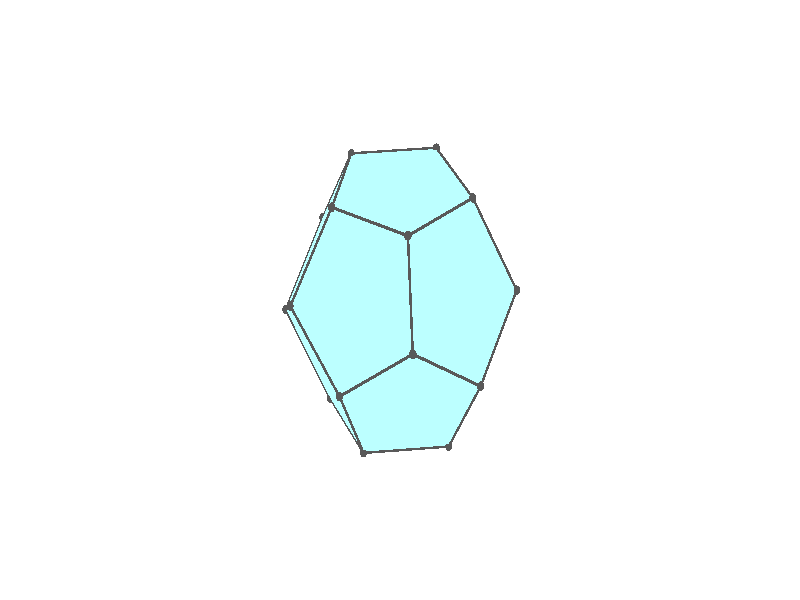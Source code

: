 #version 3.7;
global_settings{assumed_gamma 1.0}
camera{perspective location <18.750000000000000000000000, 10.825317547305481014063844, 12.499999999999996447286321> right <0.133333333333333331482962, -0.230940107675850353485814, -0.000000000000000000000000> up <-0.064951905283832905846353, -0.037499999999999998612221, 0.129903810567665811692706> direction <0.750000000000000111022302, 0.433012701892219298294151, 0.499999999999999944488849> sky <-0.433012701892219298294151, -0.249999999999999944488849, 0.866025403784438707610605> look_at <18.000000000000000000000000, 10.392304845413262270881205, 11.999999999999996447286321>}
light_source{<18.750000000000000000000000, 10.825317547305481014063844, 12.499999999999996447286321> rgb<1.0,1.0,1.0>}
background{rgb<1,1,1>}
union{union{object{union{sphere{<0.187592474085079868872938, 0.577350269189625620036566, -0.794645405802746562784478>,0.029999999999999998889777}sphere{<-0.491123473188422809965203, 0.356822089773089878850243, -0.794645405802746562784478>,0.029999999999999998889777}sphere{<-0.491123473188422865476355, -0.356822089773089767827940, -0.794645405802746562784478>,0.029999999999999998889777}sphere{<0.187592474085079730095060, -0.577350269189625620036566, -0.794645405802746562784478>,0.029999999999999998889777}sphere{<0.607061998206686048717984, -0.000000000000000148687307, -0.794645405802746562784478>,0.029999999999999998889777}} pigment{rgb<0.1,0.1,0.1>}}object{union{cylinder{<0.187592474085079868872938, 0.577350269189625620036566, -0.794645405802746562784478>,<-0.491123473188422809965203, 0.356822089773089878850243, -0.794645405802746562784478>,0.010000000000000000208167}cylinder{<-0.491123473188422809965203, 0.356822089773089878850243, -0.794645405802746562784478>,<-0.491123473188422865476355, -0.356822089773089767827940, -0.794645405802746562784478>,0.010000000000000000208167}cylinder{<-0.491123473188422865476355, -0.356822089773089767827940, -0.794645405802746562784478>,<0.187592474085079730095060, -0.577350269189625620036566, -0.794645405802746562784478>,0.010000000000000000208167}cylinder{<0.187592474085079730095060, -0.577350269189625620036566, -0.794645405802746562784478>,<0.607061998206686048717984, -0.000000000000000148687307, -0.794645405802746562784478>,0.010000000000000000208167}cylinder{<0.607061998206686048717984, -0.000000000000000148687307, -0.794645405802746562784478>,<0.187592474085079868872938, 0.577350269189625620036566, -0.794645405802746562784478>,0.010000000000000000208167}} pigment{rgb<0.1,0.1,0.1>}}object{polygon{5.000000000000000000000000,<0.187592474085079868872938, 0.577350269189625620036566, -0.794645405802746562784478>,<-0.491123473188422809965203, 0.356822089773089878850243, -0.794645405802746562784478>,<-0.491123473188422865476355, -0.356822089773089767827940, -0.794645405802746562784478>,<0.187592474085079730095060, -0.577350269189625620036566, -0.794645405802746562784478>,<0.607061998206686048717984, -0.000000000000000148687307, -0.794645405802746562784478>} pigment{rgbft<0.5,1.0,1.0,0.1,0.1>}}}union{object{union{sphere{<0.982246946405437304505881, -0.000000000020773494036064, -0.187583407613730823726428>,0.029999999999999998889777}sphere{<0.794654472338027551003847, -0.577350269223237400062487, 0.187601540545507594615060>,0.029999999999999998889777}sphere{<0.303530999131934098311802, -0.934172358983488382300209, -0.187583407613731295571213>,0.029999999999999998889777}sphere{<0.187592474085079674583909, -0.577350269189625509014263, -0.794645405802746673806780>,0.029999999999999998889777}sphere{<0.607061998206686048717984, -0.000000000000000222044605, -0.794645405802746562784478>,0.029999999999999998889777}} pigment{rgb<0.1,0.1,0.1>}}object{union{cylinder{<0.982246946405437304505881, -0.000000000020773494036064, -0.187583407613730823726428>,<0.794654472338027551003847, -0.577350269223237400062487, 0.187601540545507594615060>,0.010000000000000000208167}cylinder{<0.794654472338027551003847, -0.577350269223237400062487, 0.187601540545507594615060>,<0.303530999131934098311802, -0.934172358983488382300209, -0.187583407613731295571213>,0.010000000000000000208167}cylinder{<0.303530999131934098311802, -0.934172358983488382300209, -0.187583407613731295571213>,<0.187592474085079674583909, -0.577350269189625509014263, -0.794645405802746673806780>,0.010000000000000000208167}cylinder{<0.187592474085079674583909, -0.577350269189625509014263, -0.794645405802746673806780>,<0.607061998206686048717984, -0.000000000000000222044605, -0.794645405802746562784478>,0.010000000000000000208167}cylinder{<0.607061998206686048717984, -0.000000000000000222044605, -0.794645405802746562784478>,<0.982246946405437304505881, -0.000000000020773494036064, -0.187583407613730823726428>,0.010000000000000000208167}} pigment{rgb<0.1,0.1,0.1>}}object{polygon{5.000000000000000000000000,<0.982246946405437304505881, -0.000000000020773494036064, -0.187583407613730823726428>,<0.794654472338027551003847, -0.577350269223237400062487, 0.187601540545507594615060>,<0.303530999131934098311802, -0.934172358983488382300209, -0.187583407613731295571213>,<0.187592474085079674583909, -0.577350269189625509014263, -0.794645405802746673806780>,<0.607061998206686048717984, -0.000000000000000222044605, -0.794645405802746562784478>} pigment{rgbft<0.5,1.0,1.0,0.1,0.1>}}}union{object{union{sphere{<0.982246946405437193483579, -0.000000000020773521791639, -0.187583407613730768215277>,0.029999999999999998889777}sphere{<0.794654472338027551003847, -0.577350269223237289040185, 0.187601540545507594615060>,0.029999999999999998889777}sphere{<0.491123473298616941562500, -0.356822089827474431267262, 0.794663538791705814645638>,0.029999999999999998889777}sphere{<0.491123473320459136282068, 0.356822089718704993366316, 0.794663538827047433166229>,0.029999999999999998889777}sphere{<0.794654472373368947479833, 0.577350269156013728988341, 0.187601540602691241321764>,0.029999999999999998889777}} pigment{rgb<0.1,0.1,0.1>}}object{union{cylinder{<0.982246946405437193483579, -0.000000000020773521791639, -0.187583407613730768215277>,<0.794654472338027551003847, -0.577350269223237289040185, 0.187601540545507594615060>,0.010000000000000000208167}cylinder{<0.794654472338027551003847, -0.577350269223237289040185, 0.187601540545507594615060>,<0.491123473298616941562500, -0.356822089827474431267262, 0.794663538791705814645638>,0.010000000000000000208167}cylinder{<0.491123473298616941562500, -0.356822089827474431267262, 0.794663538791705814645638>,<0.491123473320459136282068, 0.356822089718704993366316, 0.794663538827047433166229>,0.010000000000000000208167}cylinder{<0.491123473320459136282068, 0.356822089718704993366316, 0.794663538827047433166229>,<0.794654472373368947479833, 0.577350269156013728988341, 0.187601540602691241321764>,0.010000000000000000208167}cylinder{<0.794654472373368947479833, 0.577350269156013728988341, 0.187601540602691241321764>,<0.982246946405437193483579, -0.000000000020773521791639, -0.187583407613730768215277>,0.010000000000000000208167}} pigment{rgb<0.1,0.1,0.1>}}object{polygon{5.000000000000000000000000,<0.982246946405437193483579, -0.000000000020773521791639, -0.187583407613730768215277>,<0.794654472338027551003847, -0.577350269223237289040185, 0.187601540545507594615060>,<0.491123473298616941562500, -0.356822089827474431267262, 0.794663538791705814645638>,<0.491123473320459136282068, 0.356822089718704993366316, 0.794663538827047433166229>,<0.794654472373368947479833, 0.577350269156013728988341, 0.187601540602691241321764>} pigment{rgbft<0.5,1.0,1.0,0.1,0.1>}}}union{object{union{sphere{<0.491123473274196753468601, -0.356822089861085989248579, 0.794663538791705925667941>,0.029999999999999998889777}sphere{<0.794654472338027328959242, -0.577350269223237400062487, 0.187601540545507650126211>,0.029999999999999998889777}sphere{<0.303530999131934098311802, -0.934172358983488160255604, -0.187583407613731323326789>,0.029999999999999998889777}sphere{<-0.303530999046160543386463, -0.934172359029937893204476, 0.187601540602689853542984>,0.029999999999999998889777}sphere{<-0.187592473992556629802664, -0.577350269298394280781395, 0.794663538827046322943204>,0.029999999999999998889777}} pigment{rgb<0.1,0.1,0.1>}}object{union{cylinder{<0.491123473274196753468601, -0.356822089861085989248579, 0.794663538791705925667941>,<0.794654472338027328959242, -0.577350269223237400062487, 0.187601540545507650126211>,0.010000000000000000208167}cylinder{<0.794654472338027328959242, -0.577350269223237400062487, 0.187601540545507650126211>,<0.303530999131934098311802, -0.934172358983488160255604, -0.187583407613731323326789>,0.010000000000000000208167}cylinder{<0.303530999131934098311802, -0.934172358983488160255604, -0.187583407613731323326789>,<-0.303530999046160543386463, -0.934172359029937893204476, 0.187601540602689853542984>,0.010000000000000000208167}cylinder{<-0.303530999046160543386463, -0.934172359029937893204476, 0.187601540602689853542984>,<-0.187592473992556629802664, -0.577350269298394280781395, 0.794663538827046322943204>,0.010000000000000000208167}cylinder{<-0.187592473992556629802664, -0.577350269298394280781395, 0.794663538827046322943204>,<0.491123473274196753468601, -0.356822089861085989248579, 0.794663538791705925667941>,0.010000000000000000208167}} pigment{rgb<0.1,0.1,0.1>}}object{polygon{5.000000000000000000000000,<0.491123473274196753468601, -0.356822089861085989248579, 0.794663538791705925667941>,<0.794654472338027328959242, -0.577350269223237400062487, 0.187601540545507650126211>,<0.303530999131934098311802, -0.934172358983488160255604, -0.187583407613731323326789>,<-0.303530999046160543386463, -0.934172359029937893204476, 0.187601540602689853542984>,<-0.187592473992556629802664, -0.577350269298394280781395, 0.794663538827046322943204>} pigment{rgbft<0.5,1.0,1.0,0.1,0.1>}}}union{object{union{sphere{<-0.794654472280845070031319, -0.577350269264782722800078, -0.187583407578390093384257>,0.029999999999999998889777}sphere{<-0.303530999068002238505670, -0.934172359029938004226779, 0.187601540567349373000994>,0.029999999999999998889777}sphere{<0.303530999131934153822954, -0.934172358983488382300209, -0.187583407613731295571213>,0.029999999999999998889777}sphere{<0.187592474085079646828333, -0.577350269189625509014263, -0.794645405802746673806780>,0.029999999999999998889777}sphere{<-0.491123473199343740791534, -0.356822089806700937231199, -0.794645405780904812154120>,0.029999999999999998889777}} pigment{rgb<0.1,0.1,0.1>}}object{union{cylinder{<-0.794654472280845070031319, -0.577350269264782722800078, -0.187583407578390093384257>,<-0.303530999068002238505670, -0.934172359029938004226779, 0.187601540567349373000994>,0.010000000000000000208167}cylinder{<-0.303530999068002238505670, -0.934172359029938004226779, 0.187601540567349373000994>,<0.303530999131934153822954, -0.934172358983488382300209, -0.187583407613731295571213>,0.010000000000000000208167}cylinder{<0.303530999131934153822954, -0.934172358983488382300209, -0.187583407613731295571213>,<0.187592474085079646828333, -0.577350269189625509014263, -0.794645405802746673806780>,0.010000000000000000208167}cylinder{<0.187592474085079646828333, -0.577350269189625509014263, -0.794645405802746673806780>,<-0.491123473199343740791534, -0.356822089806700937231199, -0.794645405780904812154120>,0.010000000000000000208167}cylinder{<-0.491123473199343740791534, -0.356822089806700937231199, -0.794645405780904812154120>,<-0.794654472280845070031319, -0.577350269264782722800078, -0.187583407578390093384257>,0.010000000000000000208167}} pigment{rgb<0.1,0.1,0.1>}}object{polygon{5.000000000000000000000000,<-0.794654472280845070031319, -0.577350269264782722800078, -0.187583407578390093384257>,<-0.303530999068002238505670, -0.934172359029938004226779, 0.187601540567349373000994>,<0.303530999131934153822954, -0.934172358983488382300209, -0.187583407613731295571213>,<0.187592474085079646828333, -0.577350269189625509014263, -0.794645405802746673806780>,<-0.491123473199343740791534, -0.356822089806700937231199, -0.794645405780904812154120>} pigment{rgbft<0.5,1.0,1.0,0.1,0.1>}}}union{object{union{sphere{<0.982246946405437304505881, -0.000000000020773494036064, -0.187583407613730823726428>,0.029999999999999998889777}sphere{<0.794654472366619790690834, 0.577350269176786667912893, 0.187601540567349761579052>,0.029999999999999998889777}sphere{<0.303530999178197258281386, 0.934172358975553618343213, -0.187583407578389926850804>,0.029999999999999998889777}sphere{<0.187592474113671858759744, 0.577350269210398558961117, -0.794645405780904479087212>,0.029999999999999998889777}sphere{<0.607061998206686048717984, -0.000000000000000222044605, -0.794645405802746562784478>,0.029999999999999998889777}} pigment{rgb<0.1,0.1,0.1>}}object{union{cylinder{<0.982246946405437304505881, -0.000000000020773494036064, -0.187583407613730823726428>,<0.794654472366619790690834, 0.577350269176786667912893, 0.187601540567349761579052>,0.010000000000000000208167}cylinder{<0.794654472366619790690834, 0.577350269176786667912893, 0.187601540567349761579052>,<0.303530999178197258281386, 0.934172358975553618343213, -0.187583407578389926850804>,0.010000000000000000208167}cylinder{<0.303530999178197258281386, 0.934172358975553618343213, -0.187583407578389926850804>,<0.187592474113671858759744, 0.577350269210398558961117, -0.794645405780904479087212>,0.010000000000000000208167}cylinder{<0.187592474113671858759744, 0.577350269210398558961117, -0.794645405780904479087212>,<0.607061998206686048717984, -0.000000000000000222044605, -0.794645405802746562784478>,0.010000000000000000208167}cylinder{<0.607061998206686048717984, -0.000000000000000222044605, -0.794645405802746562784478>,<0.982246946405437304505881, -0.000000000020773494036064, -0.187583407613730823726428>,0.010000000000000000208167}} pigment{rgb<0.1,0.1,0.1>}}object{polygon{5.000000000000000000000000,<0.982246946405437304505881, -0.000000000020773494036064, -0.187583407613730823726428>,<0.794654472366619790690834, 0.577350269176786667912893, 0.187601540567349761579052>,<0.303530999178197258281386, 0.934172358975553618343213, -0.187583407578389926850804>,<0.187592474113671858759744, 0.577350269210398558961117, -0.794645405780904479087212>,<0.607061998206686048717984, -0.000000000000000222044605, -0.794645405802746562784478>} pigment{rgbft<0.5,1.0,1.0,0.1,0.1>}}}union{object{union{sphere{<-0.794654472327106953244424, 0.577350269189625620036566, -0.187583407613730990259882>,0.029999999999999998889777}sphere{<-0.491123473188422865476355, 0.356822089773089878850243, -0.794645405802746562784478>,0.029999999999999998889777}sphere{<-0.491123473188422809965203, -0.356822089773089767827940, -0.794645405802746562784478>,0.029999999999999998889777}sphere{<-0.794654472327106842222122, -0.577350269189625620036566, -0.187583407613731129037760>,0.029999999999999998889777}sphere{<-0.982246946434028767036750, -0.000000000000000148684933, 0.187601540545507650126211>,0.029999999999999998889777}} pigment{rgb<0.1,0.1,0.1>}}object{union{cylinder{<-0.794654472327106953244424, 0.577350269189625620036566, -0.187583407613730990259882>,<-0.491123473188422865476355, 0.356822089773089878850243, -0.794645405802746562784478>,0.010000000000000000208167}cylinder{<-0.491123473188422865476355, 0.356822089773089878850243, -0.794645405802746562784478>,<-0.491123473188422809965203, -0.356822089773089767827940, -0.794645405802746562784478>,0.010000000000000000208167}cylinder{<-0.491123473188422809965203, -0.356822089773089767827940, -0.794645405802746562784478>,<-0.794654472327106842222122, -0.577350269189625620036566, -0.187583407613731129037760>,0.010000000000000000208167}cylinder{<-0.794654472327106842222122, -0.577350269189625620036566, -0.187583407613731129037760>,<-0.982246946434028767036750, -0.000000000000000148684933, 0.187601540545507650126211>,0.010000000000000000208167}cylinder{<-0.982246946434028767036750, -0.000000000000000148684933, 0.187601540545507650126211>,<-0.794654472327106953244424, 0.577350269189625620036566, -0.187583407613730990259882>,0.010000000000000000208167}} pigment{rgb<0.1,0.1,0.1>}}object{polygon{5.000000000000000000000000,<-0.794654472327106953244424, 0.577350269189625620036566, -0.187583407613730990259882>,<-0.491123473188422865476355, 0.356822089773089878850243, -0.794645405802746562784478>,<-0.491123473188422809965203, -0.356822089773089767827940, -0.794645405802746562784478>,<-0.794654472327106842222122, -0.577350269189625620036566, -0.187583407613731129037760>,<-0.982246946434028767036750, -0.000000000000000148684933, 0.187601540545507650126211>} pigment{rgbft<0.5,1.0,1.0,0.1,0.1>}}}union{object{union{sphere{<-0.794654472327107064266727, 0.577350269189625731058868, -0.187583407613731045771033>,0.029999999999999998889777}sphere{<-0.303530999189117411951599, 0.934172358983488382300209, 0.187601540602690658454677>,0.029999999999999998889777}sphere{<-0.187592474223865768312436, 0.577350269223236622906370, 0.794663538827047100099321>,0.029999999999999998889777}sphere{<-0.607061998327801499719669, 0.000000000020772661368795, 0.794663538791706147712546>,0.029999999999999998889777}sphere{<-0.982246946434028878059053, -0.000000000000000138777878, 0.187601540545507761148514>,0.029999999999999998889777}} pigment{rgb<0.1,0.1,0.1>}}object{union{cylinder{<-0.794654472327107064266727, 0.577350269189625731058868, -0.187583407613731045771033>,<-0.303530999189117411951599, 0.934172358983488382300209, 0.187601540602690658454677>,0.010000000000000000208167}cylinder{<-0.303530999189117411951599, 0.934172358983488382300209, 0.187601540602690658454677>,<-0.187592474223865768312436, 0.577350269223236622906370, 0.794663538827047100099321>,0.010000000000000000208167}cylinder{<-0.187592474223865768312436, 0.577350269223236622906370, 0.794663538827047100099321>,<-0.607061998327801499719669, 0.000000000020772661368795, 0.794663538791706147712546>,0.010000000000000000208167}cylinder{<-0.607061998327801499719669, 0.000000000020772661368795, 0.794663538791706147712546>,<-0.982246946434028878059053, -0.000000000000000138777878, 0.187601540545507761148514>,0.010000000000000000208167}cylinder{<-0.982246946434028878059053, -0.000000000000000138777878, 0.187601540545507761148514>,<-0.794654472327107064266727, 0.577350269189625731058868, -0.187583407613731045771033>,0.010000000000000000208167}} pigment{rgb<0.1,0.1,0.1>}}object{polygon{5.000000000000000000000000,<-0.794654472327107064266727, 0.577350269189625731058868, -0.187583407613731045771033>,<-0.303530999189117411951599, 0.934172358983488382300209, 0.187601540602690658454677>,<-0.187592474223865768312436, 0.577350269223236622906370, 0.794663538827047100099321>,<-0.607061998327801499719669, 0.000000000020772661368795, 0.794663538791706147712546>,<-0.982246946434028878059053, -0.000000000000000138777878, 0.187601540545507761148514>} pigment{rgbft<0.5,1.0,1.0,0.1,0.1>}}}union{object{union{sphere{<-0.794654472327107175289029, 0.577350269189625731058868, -0.187583407613731240060062>,0.029999999999999998889777}sphere{<-0.303530999189117411951599, 0.934172358983488271277906, 0.187601540602690713965828>,0.029999999999999998889777}sphere{<0.303530999046160210319556, 0.934172359029938004226779, -0.187583407521207168322519>,0.029999999999999998889777}sphere{<0.187592474096001049499449, 0.577350269264782944844683, -0.794645405745563970789647>,0.029999999999999998889777}sphere{<-0.491123473164002954938212, 0.356822089806701381320408, -0.794645405802747117895990>,0.029999999999999998889777}} pigment{rgb<0.1,0.1,0.1>}}object{union{cylinder{<-0.794654472327107175289029, 0.577350269189625731058868, -0.187583407613731240060062>,<-0.303530999189117411951599, 0.934172358983488271277906, 0.187601540602690713965828>,0.010000000000000000208167}cylinder{<-0.303530999189117411951599, 0.934172358983488271277906, 0.187601540602690713965828>,<0.303530999046160210319556, 0.934172359029938004226779, -0.187583407521207168322519>,0.010000000000000000208167}cylinder{<0.303530999046160210319556, 0.934172359029938004226779, -0.187583407521207168322519>,<0.187592474096001049499449, 0.577350269264782944844683, -0.794645405745563970789647>,0.010000000000000000208167}cylinder{<0.187592474096001049499449, 0.577350269264782944844683, -0.794645405745563970789647>,<-0.491123473164002954938212, 0.356822089806701381320408, -0.794645405802747117895990>,0.010000000000000000208167}cylinder{<-0.491123473164002954938212, 0.356822089806701381320408, -0.794645405802747117895990>,<-0.794654472327107175289029, 0.577350269189625731058868, -0.187583407613731240060062>,0.010000000000000000208167}} pigment{rgb<0.1,0.1,0.1>}}object{polygon{5.000000000000000000000000,<-0.794654472327107175289029, 0.577350269189625731058868, -0.187583407613731240060062>,<-0.303530999189117411951599, 0.934172358983488271277906, 0.187601540602690713965828>,<0.303530999046160210319556, 0.934172359029938004226779, -0.187583407521207168322519>,<0.187592474096001049499449, 0.577350269264782944844683, -0.794645405745563970789647>,<-0.491123473164002954938212, 0.356822089806701381320408, -0.794645405802747117895990>} pigment{rgbft<0.5,1.0,1.0,0.1,0.1>}}}union{object{union{sphere{<0.303530999068002294016821, 0.934172359029938226271383, -0.187583407485865910624412>,0.029999999999999998889777}sphere{<-0.303530999189117300929297, 0.934172358983488271277906, 0.187601540602690658454677>,0.029999999999999998889777}sphere{<-0.187592474223865685045709, 0.577350269223236622906370, 0.794663538827047100099321>,0.029999999999999998889777}sphere{<0.491123473067307525496972, 0.356822089861084990047857, 0.794663538919571310614742>,0.029999999999999998889777}sphere{<0.794654472234583297840516, 0.577350269298393836692185, 0.187601540752397905054139>,0.029999999999999998889777}} pigment{rgb<0.1,0.1,0.1>}}object{union{cylinder{<0.303530999068002294016821, 0.934172359029938226271383, -0.187583407485865910624412>,<-0.303530999189117300929297, 0.934172358983488271277906, 0.187601540602690658454677>,0.010000000000000000208167}cylinder{<-0.303530999189117300929297, 0.934172358983488271277906, 0.187601540602690658454677>,<-0.187592474223865685045709, 0.577350269223236622906370, 0.794663538827047100099321>,0.010000000000000000208167}cylinder{<-0.187592474223865685045709, 0.577350269223236622906370, 0.794663538827047100099321>,<0.491123473067307525496972, 0.356822089861084990047857, 0.794663538919571310614742>,0.010000000000000000208167}cylinder{<0.491123473067307525496972, 0.356822089861084990047857, 0.794663538919571310614742>,<0.794654472234583297840516, 0.577350269298393836692185, 0.187601540752397905054139>,0.010000000000000000208167}cylinder{<0.794654472234583297840516, 0.577350269298393836692185, 0.187601540752397905054139>,<0.303530999068002294016821, 0.934172359029938226271383, -0.187583407485865910624412>,0.010000000000000000208167}} pigment{rgb<0.1,0.1,0.1>}}object{polygon{5.000000000000000000000000,<0.303530999068002294016821, 0.934172359029938226271383, -0.187583407485865910624412>,<-0.303530999189117300929297, 0.934172358983488271277906, 0.187601540602690658454677>,<-0.187592474223865685045709, 0.577350269223236622906370, 0.794663538827047100099321>,<0.491123473067307525496972, 0.356822089861084990047857, 0.794663538919571310614742>,<0.794654472234583297840516, 0.577350269298393836692185, 0.187601540752397905054139>} pigment{rgbft<0.5,1.0,1.0,0.1,0.1>}}}union{object{union{sphere{<0.491123473078228511834453, -0.356822089718705659500131, 0.794663538976754235676481>,0.029999999999999998889777}sphere{<0.491123473056386372626037, 0.356822089827473987178053, 0.794663538941413061245100>,0.029999999999999998889777}sphere{<-0.187592474223865879334738, 0.577350269223236511884068, 0.794663538827046989077019>,0.029999999999999998889777}sphere{<-0.607061998327801610741972, 0.000000000020772689124371, 0.794663538791706036690243>,0.029999999999999998889777}sphere{<-0.187592474188524815925661, -0.577350269156014506144459, 0.794663538884230136183362>,0.029999999999999998889777}} pigment{rgb<0.1,0.1,0.1>}}object{union{cylinder{<0.491123473078228511834453, -0.356822089718705659500131, 0.794663538976754235676481>,<0.491123473056386372626037, 0.356822089827473987178053, 0.794663538941413061245100>,0.010000000000000000208167}cylinder{<0.491123473056386372626037, 0.356822089827473987178053, 0.794663538941413061245100>,<-0.187592474223865879334738, 0.577350269223236511884068, 0.794663538827046989077019>,0.010000000000000000208167}cylinder{<-0.187592474223865879334738, 0.577350269223236511884068, 0.794663538827046989077019>,<-0.607061998327801610741972, 0.000000000020772689124371, 0.794663538791706036690243>,0.010000000000000000208167}cylinder{<-0.607061998327801610741972, 0.000000000020772689124371, 0.794663538791706036690243>,<-0.187592474188524815925661, -0.577350269156014506144459, 0.794663538884230136183362>,0.010000000000000000208167}cylinder{<-0.187592474188524815925661, -0.577350269156014506144459, 0.794663538884230136183362>,<0.491123473078228511834453, -0.356822089718705659500131, 0.794663538976754235676481>,0.010000000000000000208167}} pigment{rgb<0.1,0.1,0.1>}}object{polygon{5.000000000000000000000000,<0.491123473078228511834453, -0.356822089718705659500131, 0.794663538976754235676481>,<0.491123473056386372626037, 0.356822089827473987178053, 0.794663538941413061245100>,<-0.187592474223865879334738, 0.577350269223236511884068, 0.794663538827046989077019>,<-0.607061998327801610741972, 0.000000000020772689124371, 0.794663538791706036690243>,<-0.187592474188524815925661, -0.577350269156014506144459, 0.794663538884230136183362>} pigment{rgbft<0.5,1.0,1.0,0.1,0.1>}}}union{object{union{sphere{<-0.794654472320357463388518, -0.577350269210398781005722, -0.187583407578390343184438>,0.029999999999999998889777}sphere{<-0.303530999178196259080664, -0.934172358975553951410120, 0.187601540659873139427205>,0.029999999999999998889777}sphere{<-0.187592474217116139678652, -0.577350269176787445069010, 0.794663538862387830441492>,0.029999999999999998889777}sphere{<-0.607061998327801499719669, 0.000000000020772661368795, 0.794663538791706147712546>,0.029999999999999998889777}sphere{<-0.982246946434028878059053, -0.000000000000000138777878, 0.187601540545507761148514>,0.029999999999999998889777}} pigment{rgb<0.1,0.1,0.1>}}object{union{cylinder{<-0.794654472320357463388518, -0.577350269210398781005722, -0.187583407578390343184438>,<-0.303530999178196259080664, -0.934172358975553951410120, 0.187601540659873139427205>,0.010000000000000000208167}cylinder{<-0.303530999178196259080664, -0.934172358975553951410120, 0.187601540659873139427205>,<-0.187592474217116139678652, -0.577350269176787445069010, 0.794663538862387830441492>,0.010000000000000000208167}cylinder{<-0.187592474217116139678652, -0.577350269176787445069010, 0.794663538862387830441492>,<-0.607061998327801499719669, 0.000000000020772661368795, 0.794663538791706147712546>,0.010000000000000000208167}cylinder{<-0.607061998327801499719669, 0.000000000020772661368795, 0.794663538791706147712546>,<-0.982246946434028878059053, -0.000000000000000138777878, 0.187601540545507761148514>,0.010000000000000000208167}cylinder{<-0.982246946434028878059053, -0.000000000000000138777878, 0.187601540545507761148514>,<-0.794654472320357463388518, -0.577350269210398781005722, -0.187583407578390343184438>,0.010000000000000000208167}} pigment{rgb<0.1,0.1,0.1>}}object{polygon{5.000000000000000000000000,<-0.794654472320357463388518, -0.577350269210398781005722, -0.187583407578390343184438>,<-0.303530999178196259080664, -0.934172358975553951410120, 0.187601540659873139427205>,<-0.187592474217116139678652, -0.577350269176787445069010, 0.794663538862387830441492>,<-0.607061998327801499719669, 0.000000000020772661368795, 0.794663538791706147712546>,<-0.982246946434028878059053, -0.000000000000000138777878, 0.187601540545507761148514>} pigment{rgbft<0.5,1.0,1.0,0.1,0.1>}}}}

